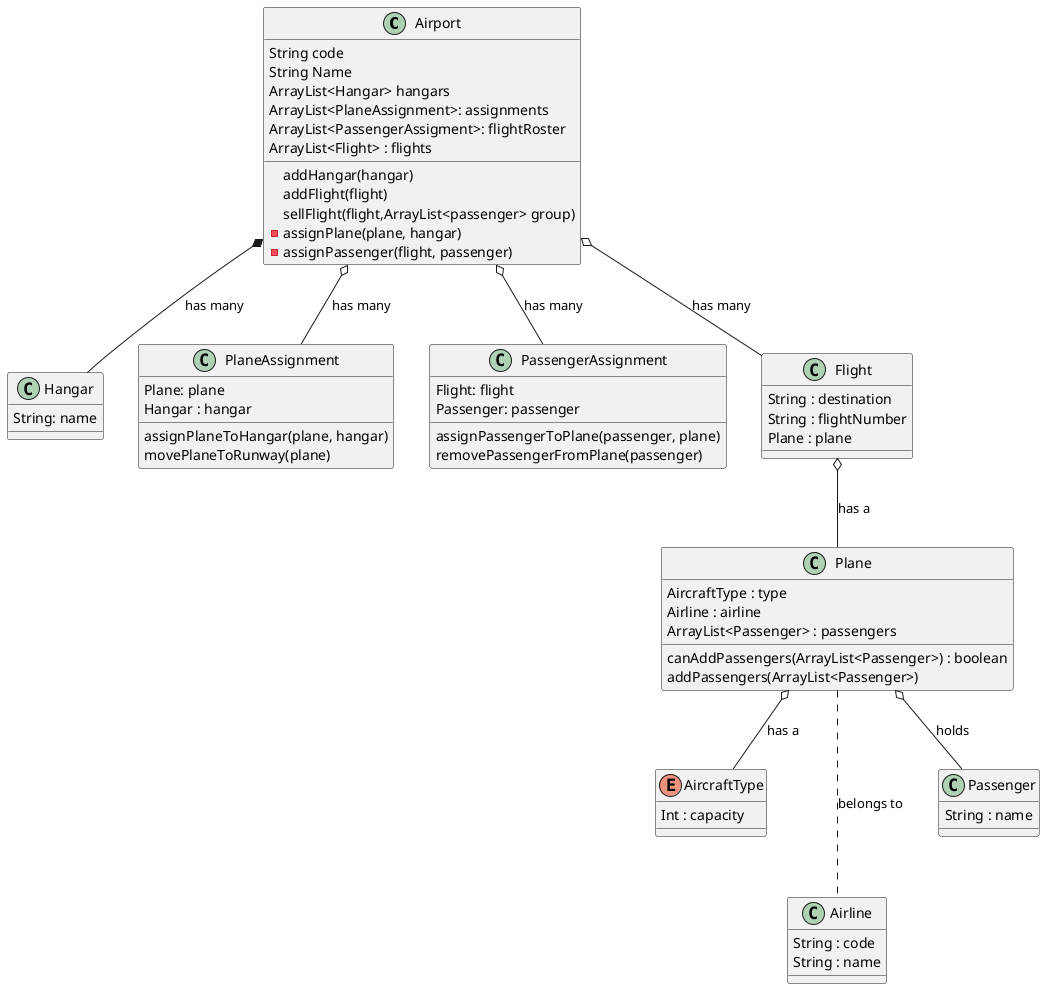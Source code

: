 @startuml
class Airport {
  String code
  String Name
  ArrayList<Hangar> hangars
  ArrayList<PlaneAssignment>: assignments
  ArrayList<PassengerAssigment>: flightRoster
  ArrayList<Flight> : flights
  addHangar(hangar)
  addFlight(flight)
  sellFlight(flight,ArrayList<passenger> group)
  - assignPlane(plane, hangar)
  - assignPassenger(flight, passenger)
}

class Hangar {
  String: name
}

class PlaneAssignment {
  Plane: plane
  Hangar : hangar
  assignPlaneToHangar(plane, hangar)
  movePlaneToRunway(plane)
}

class PassengerAssignment {
  Flight: flight
  Passenger: passenger
  assignPassengerToPlane(passenger, plane)
  removePassengerFromPlane(passenger)
}

enum AircraftType {
  Int : capacity
}

class Airline {
  String : code
  String : name
}

class Flight {
  String : destination
  String : flightNumber
  Plane : plane
}

class Plane {
  AircraftType : type
  Airline : airline
  ArrayList<Passenger> : passengers
  canAddPassengers(ArrayList<Passenger>) : boolean
  addPassengers(ArrayList<Passenger>)
}

class Passenger {
  String : name
}

Airport *-- Hangar : has many
Airport o-- Flight : has many
Airport o-- PlaneAssignment : has many
Airport o-- PassengerAssignment : has many
Flight o-- Plane : has a
Plane ... Airline : belongs to
Plane o-- Passenger : holds
Plane o-- AircraftType : has a
@enduml